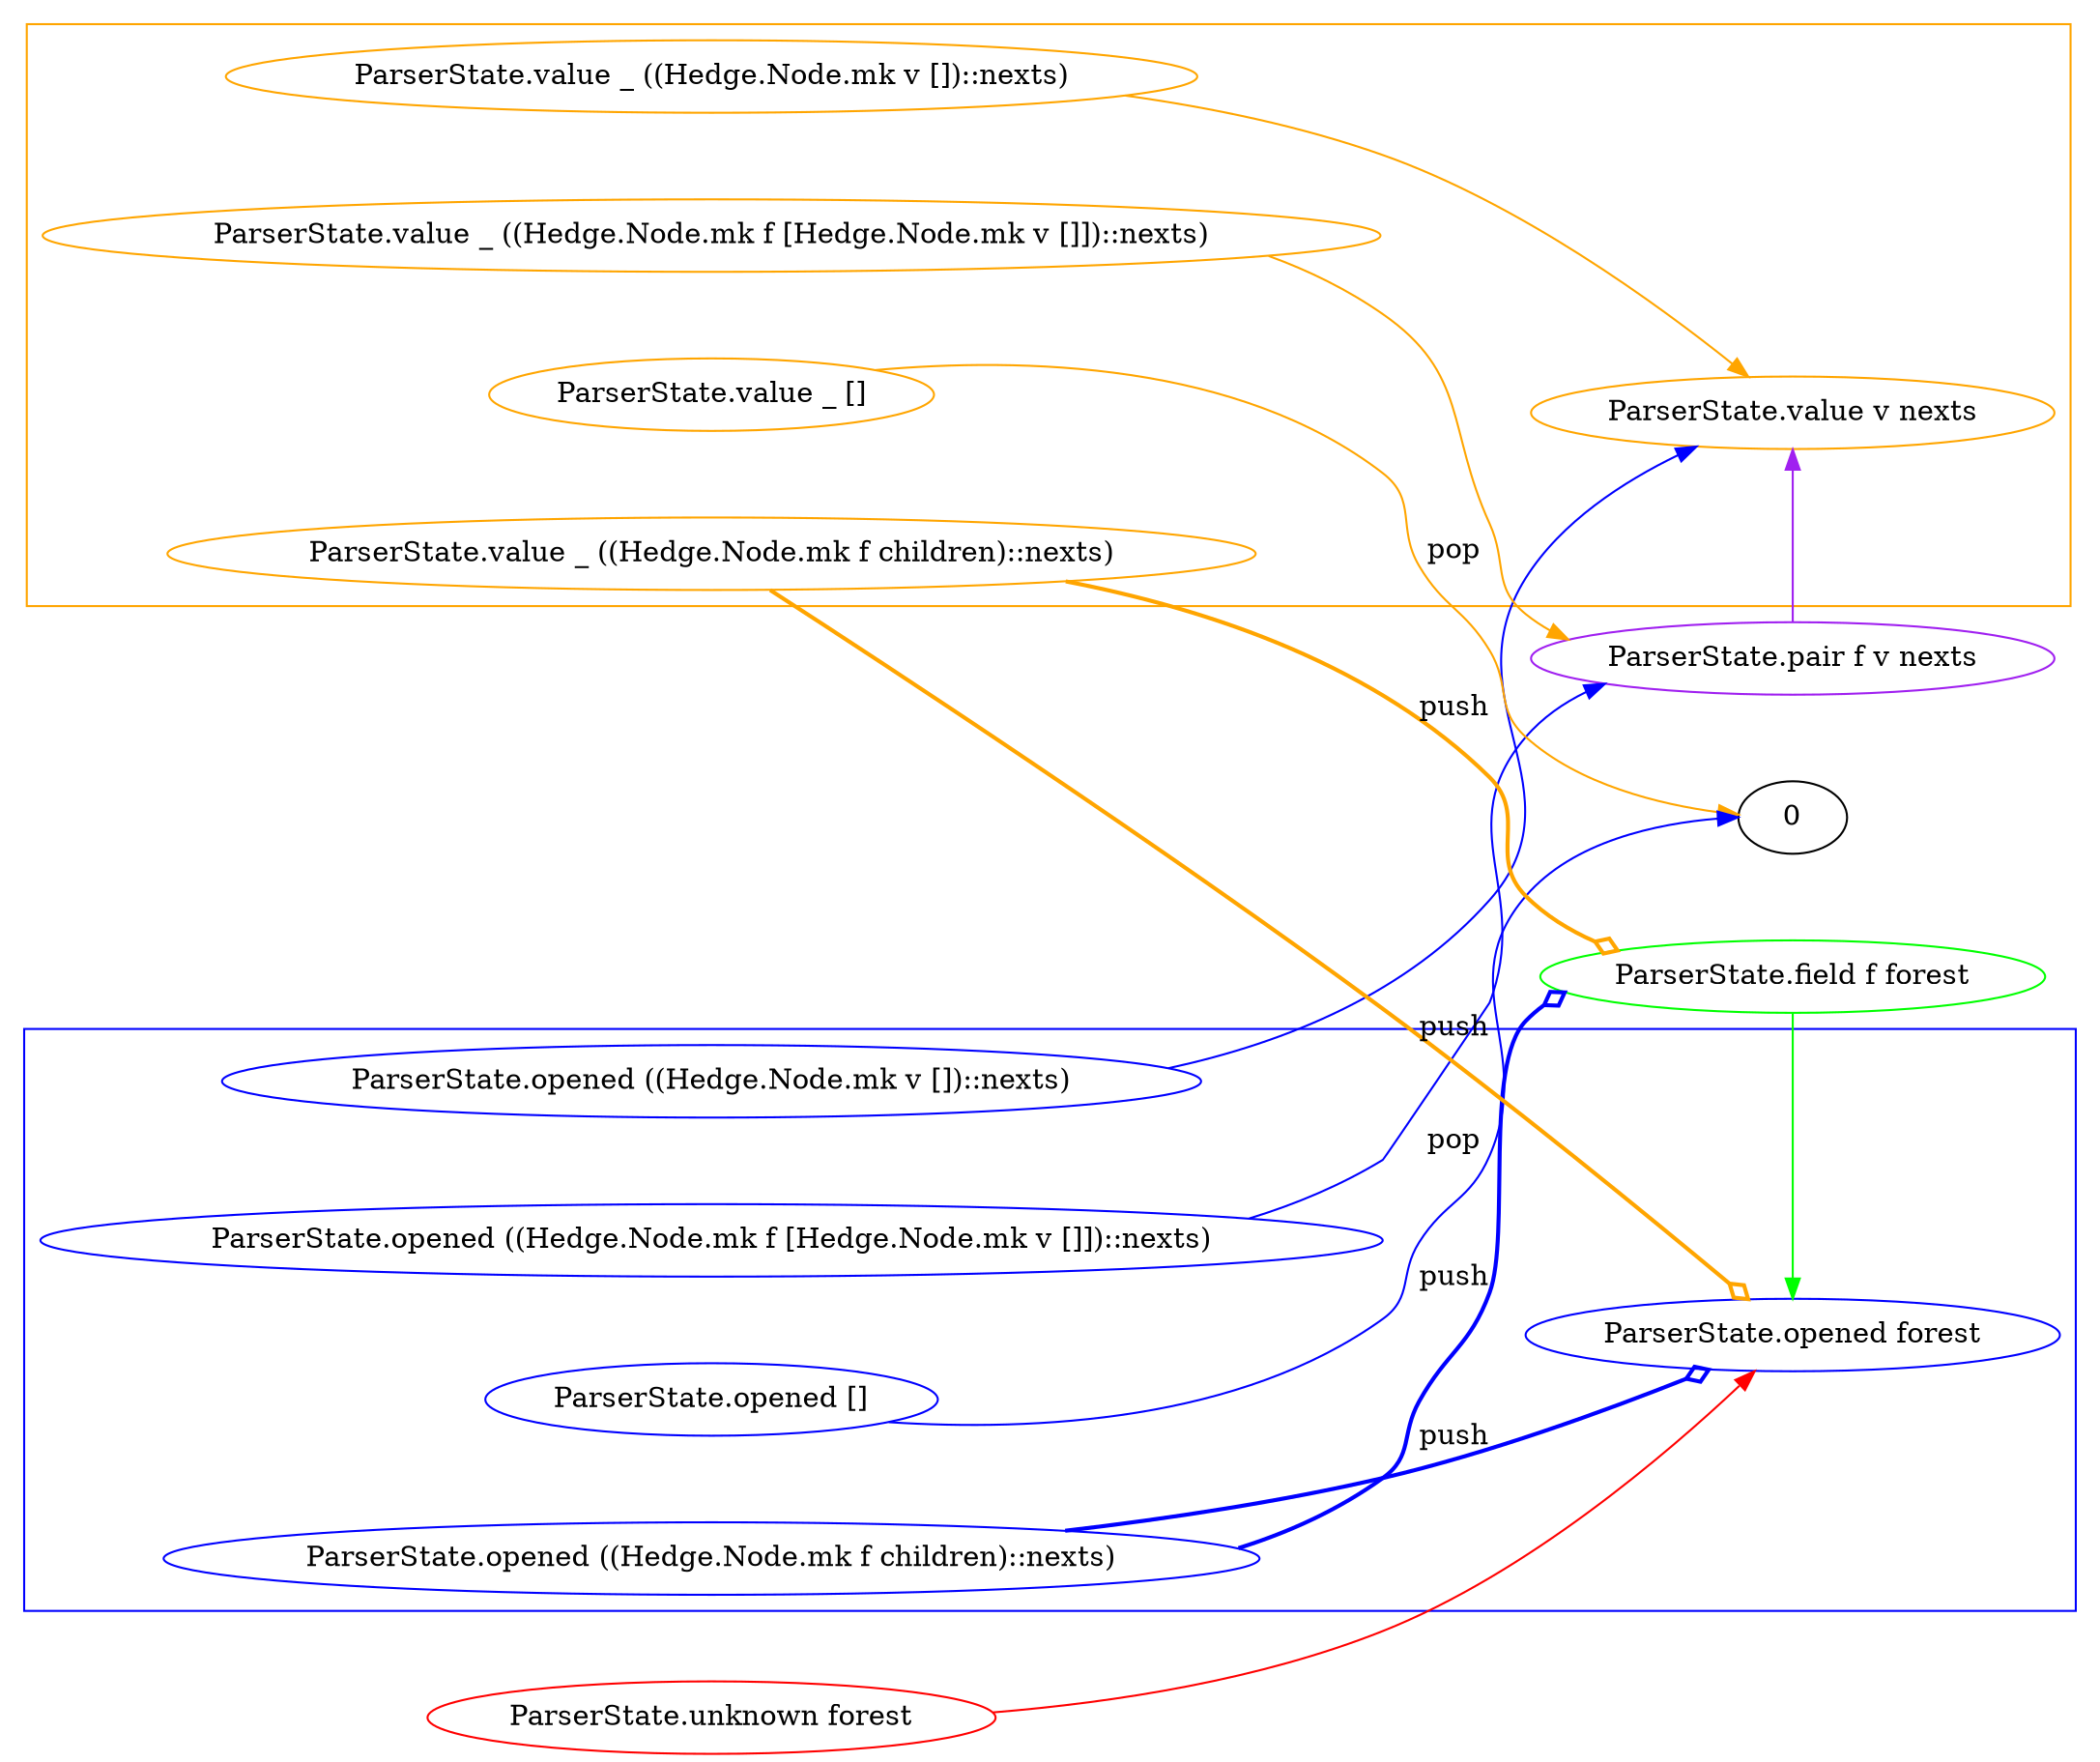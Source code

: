 // Visualizes the state changes for the ParserState of TreeParser.lean.

digraph {
    rankdir = "LR"
    nodesep=0.6;

    // ParserState.opened ((Hedge.Node.mk v [])::nexts) > ParserState.value v nexts
    opened_value [label = "ParserState.opened ((Hedge.Node.mk v [])::nexts)" color="blue"]
    opened_value -> value [color="blue"]

    // ParserState.value _ ((Hedge.Node.mk f [Hedge.Node.mk v []])::nexts) > ParserState.pair f v nexts
    value_pair [label = "ParserState.value _ ((Hedge.Node.mk f [Hedge.Node.mk v []])::nexts)" color="orange"]
    pair [label = "ParserState.pair f v nexts" color="purple"]
    value_pair -> pair [color="orange"]

    // ParserState.opened ((Hedge.Node.mk f [Hedge.Node.mk v []])::nexts) > ParserState.pair f v nexts
    opened_pair [label = "ParserState.opened ((Hedge.Node.mk f [Hedge.Node.mk v []])::nexts)" color="blue"]
    opened_pair -> pair [color="blue"]

    // ParserState.pair _ v nexts > ParserState.value v nexts
    pair -> value [color="purple"]

    // ParserState.field _ children > ParserState.opened children
    field [label = "ParserState.field f forest" color="green"]
    field -> opened [color="green"]

    // x + ParserState.value _ [] > x
    value_empty [label = "ParserState.value _ []" color="orange"]
    zero [label = "0" rank="min"]
    value_empty -> zero [label = "pop" color="orange"]

    // x + ParserState.opened [] > x
    opened_empty [label = "ParserState.opened []" color="blue"]
    opened_empty -> zero [label = "pop" color="blue"]

    // children ≠ []
    // children ≠ [Hedge.Node.mk v []]
    // ParserState.opened ((Hedge.Node.mk f children)::nexts) > ParserState.opened nexts + ParserState.field f children
    opened_other [label = "ParserState.opened ((Hedge.Node.mk f children)::nexts)" color="blue"]
    opened_other -> opened [arrowhead = "odiamond" label="push" style="bold" color="blue"]
    opened_other -> field [arrowhead = "odiamond" label="push" style="bold" color="blue"]
    // ParserState.value _ ((Hedge.Node.mk f children)::nexts) > ParserState.opened nexts + ParserState.field f children
    value_other [label = "ParserState.value _ ((Hedge.Node.mk f children)::nexts)" color="orange"]
    value_other -> opened [arrowhead = "odiamond" label="push" style="bold" color="orange"]
    value_other -> field [arrowhead = "odiamond" label="push" style="bold" color="orange"]

    // value -> value_empty [ arrowhead = none ]
    // value -> value_value [ arrowhead = none ]
    // value -> value_pair [ arrowhead = none ]
    // value -> value_other [ arrowhead = none ]

    subgraph cluster_value {
        color="orange"
        value
        value_empty
        value_value
        value_pair
        value_other
    }

    // opened -> opened_empty [ arrowhead = none ]
    // opened -> opened_value [ arrowhead = none ]
    // opened -> opened_pair [ arrowhead = none ]
    // opened -> opened_other [ arrowhead = none ]

    subgraph cluster_opened {
        color="blue"
        opened
        opened_empty
        opened_value
        opened_pair
        opened_other
    }

    // ParserState.unknown forest > ParserState.opened forest
    unknown [label = "ParserState.unknown forest" rank="max" color="red"]
    opened [label = "ParserState.opened forest" color="blue"]
    unknown -> opened [color="red"]

    // ParserState.value _ ((Hedge.Node.mk v [])::nexts) > ParserState.value v nexts
    value_value [label = "ParserState.value _ ((Hedge.Node.mk v [])::nexts)" color="orange"]
    value [label = "ParserState.value v nexts" color="orange"]
    value_value -> value [color="orange"]
}